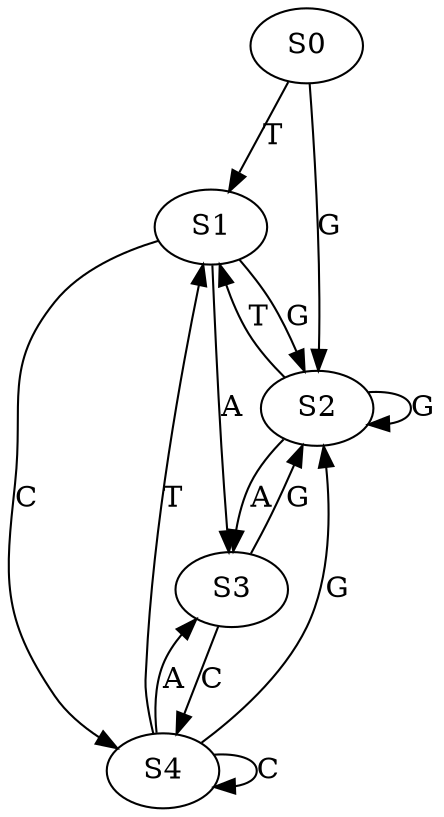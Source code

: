 strict digraph  {
	S0 -> S1 [ label = T ];
	S0 -> S2 [ label = G ];
	S1 -> S3 [ label = A ];
	S1 -> S2 [ label = G ];
	S1 -> S4 [ label = C ];
	S2 -> S1 [ label = T ];
	S2 -> S3 [ label = A ];
	S2 -> S2 [ label = G ];
	S3 -> S2 [ label = G ];
	S3 -> S4 [ label = C ];
	S4 -> S1 [ label = T ];
	S4 -> S3 [ label = A ];
	S4 -> S4 [ label = C ];
	S4 -> S2 [ label = G ];
}
